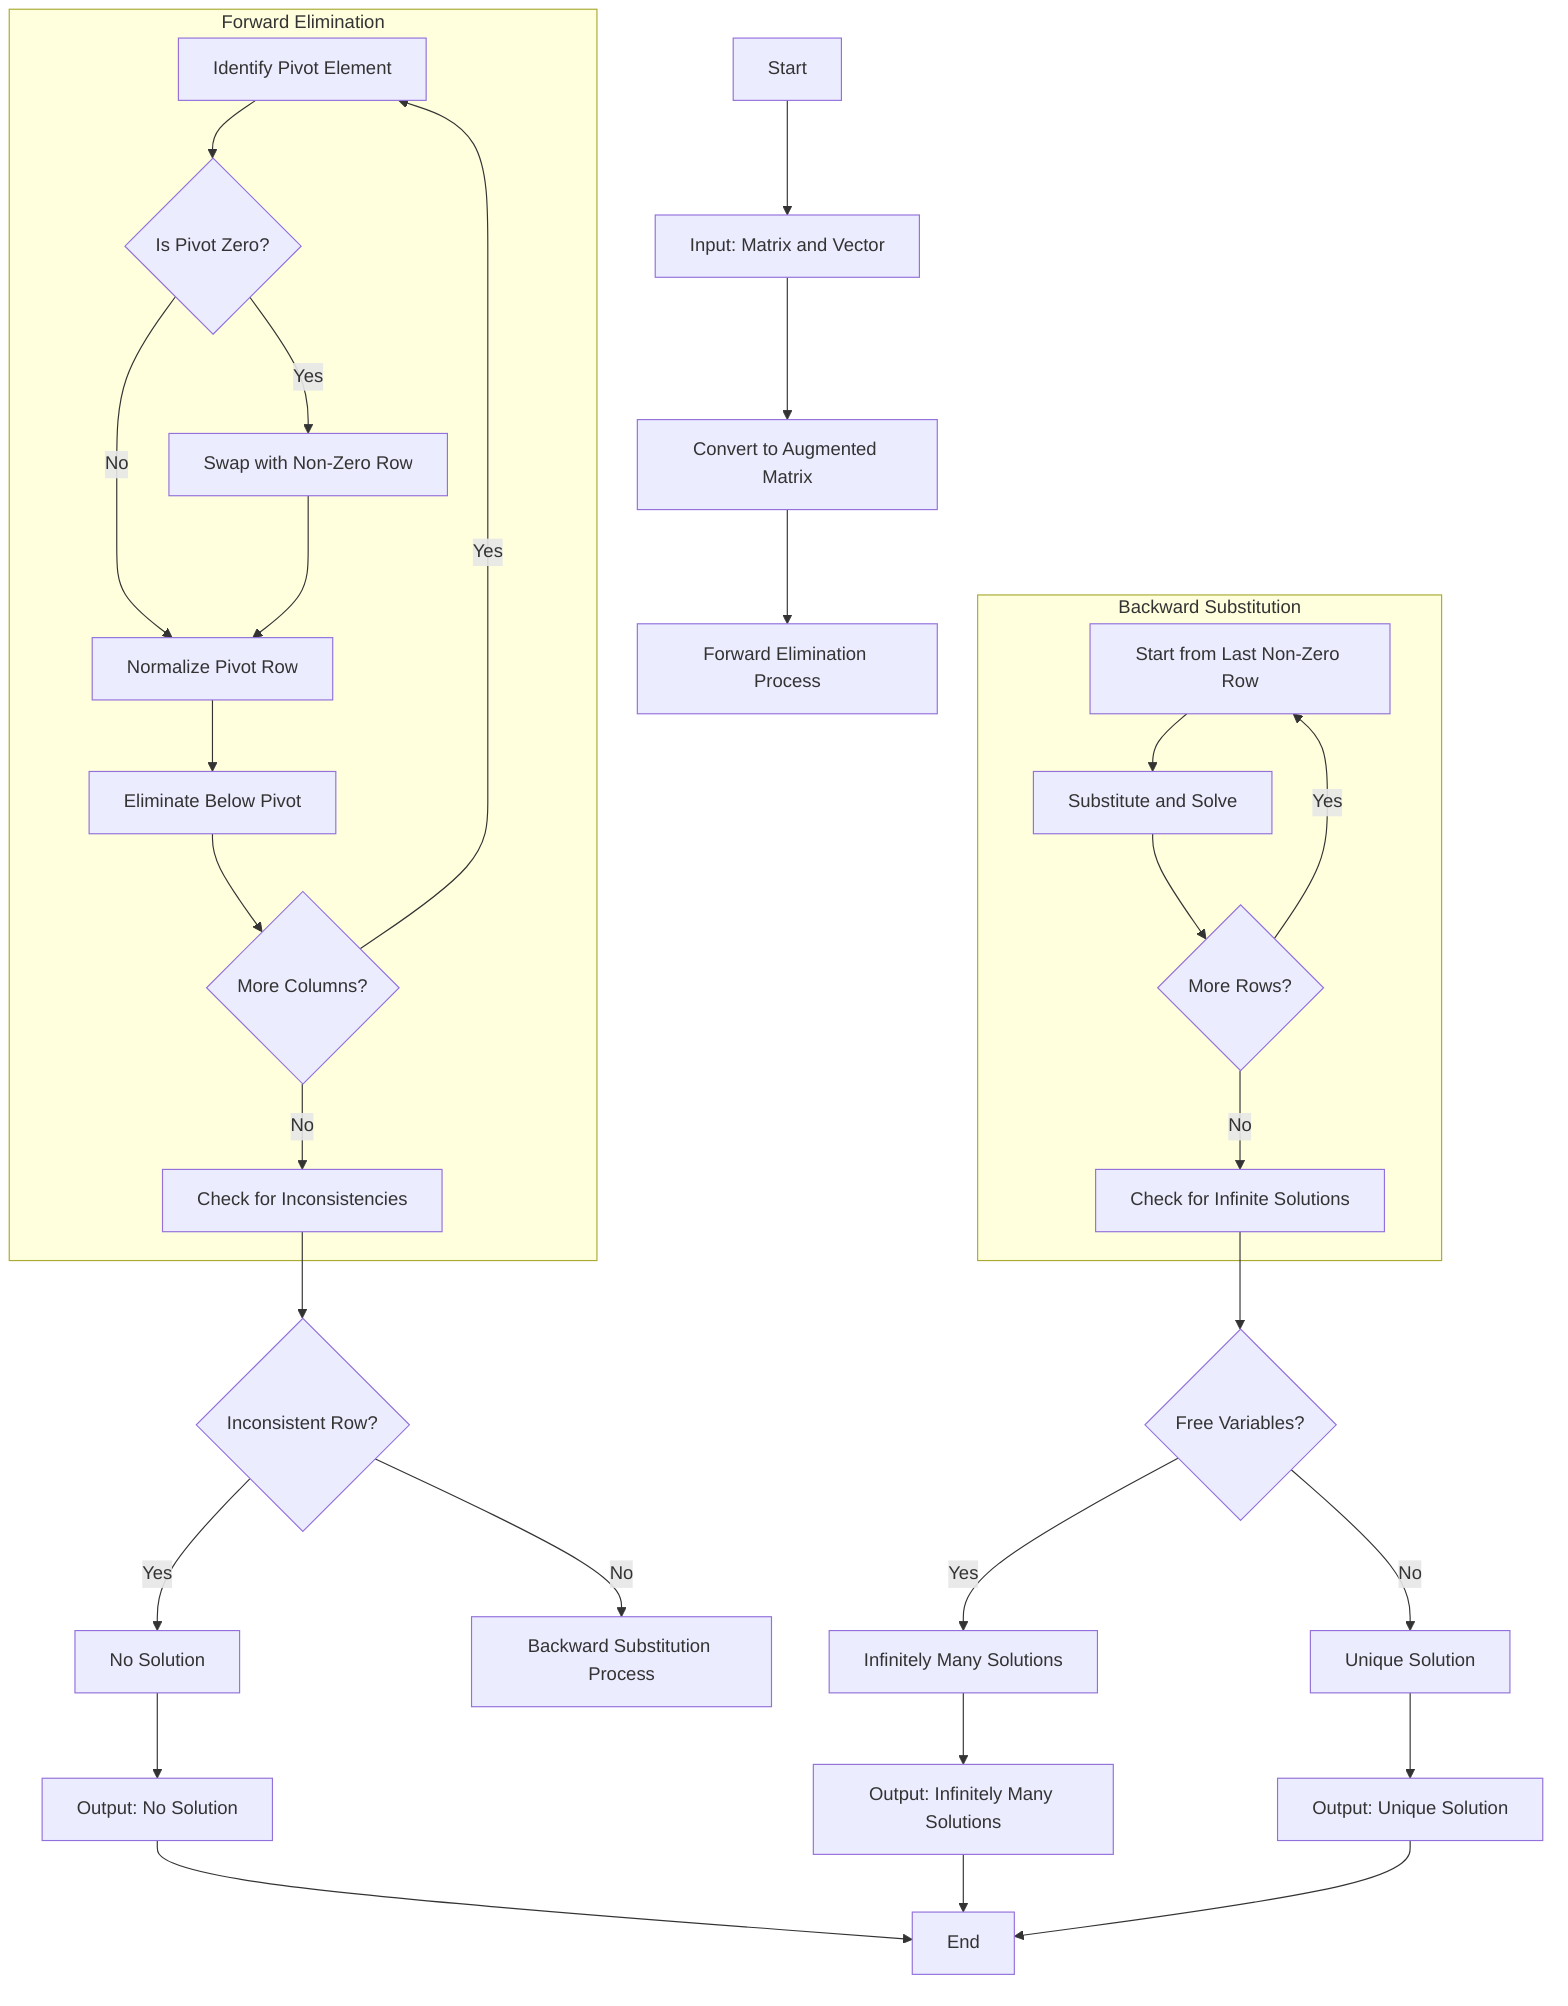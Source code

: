 flowchart TD
    A[Start] --> B[Input: Matrix and Vector]
    B --> C[Convert to Augmented Matrix]
    C --> D[Forward Elimination Process]
    
    subgraph Forward Elimination
        D1[Identify Pivot Element] --> D2{Is Pivot Zero?}
        D2 -- Yes --> D3[Swap with Non-Zero Row]
        D2 -- No --> D4[Normalize Pivot Row]
        D3 --> D4
        D4 --> D5[Eliminate Below Pivot]
        D5 --> D6{More Columns?}
        D6 -- Yes --> D1
        D6 -- No --> E[Check for Inconsistencies]
    end
    
    E --> F{Inconsistent Row?}
    F -- Yes --> G[No Solution]
    F -- No --> H[Backward Substitution Process]
    
    subgraph Backward Substitution
        H1[Start from Last Non-Zero Row] --> H2[Substitute and Solve]
        H2 --> H3{More Rows?}
        H3 -- Yes --> H1
        H3 -- No --> I[Check for Infinite Solutions]
    end
    
    I --> J{Free Variables?}
    J -- Yes --> K[Infinitely Many Solutions]
    J -- No --> L[Unique Solution]
    
    G --> M[Output: No Solution]
    K --> N[Output: Infinitely Many Solutions]
    L --> O[Output: Unique Solution]
    
    M --> P[End]
    N --> P
    O --> P